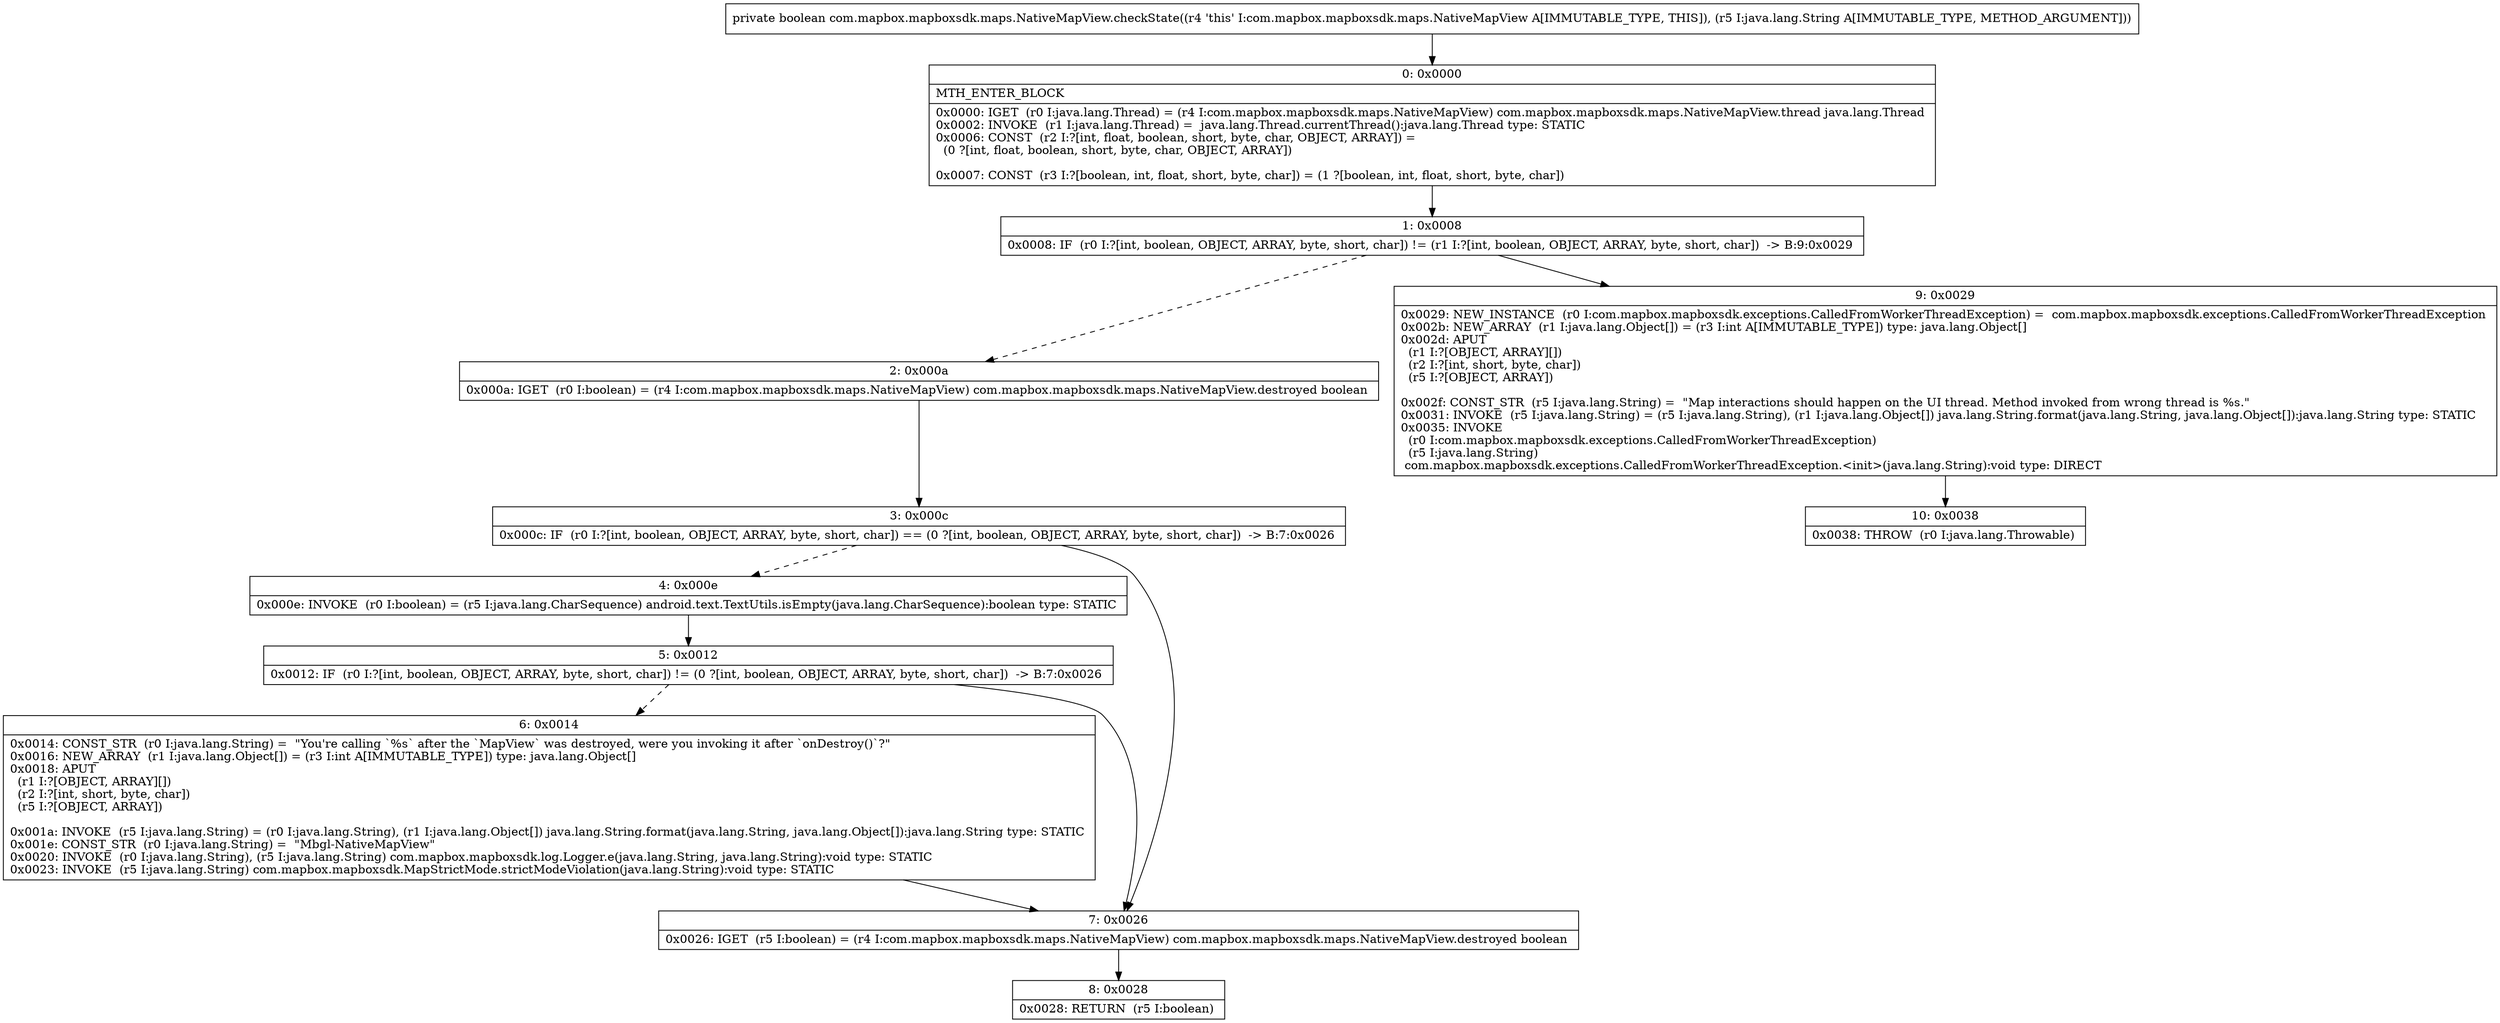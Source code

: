 digraph "CFG forcom.mapbox.mapboxsdk.maps.NativeMapView.checkState(Ljava\/lang\/String;)Z" {
Node_0 [shape=record,label="{0\:\ 0x0000|MTH_ENTER_BLOCK\l|0x0000: IGET  (r0 I:java.lang.Thread) = (r4 I:com.mapbox.mapboxsdk.maps.NativeMapView) com.mapbox.mapboxsdk.maps.NativeMapView.thread java.lang.Thread \l0x0002: INVOKE  (r1 I:java.lang.Thread) =  java.lang.Thread.currentThread():java.lang.Thread type: STATIC \l0x0006: CONST  (r2 I:?[int, float, boolean, short, byte, char, OBJECT, ARRAY]) = \l  (0 ?[int, float, boolean, short, byte, char, OBJECT, ARRAY])\l \l0x0007: CONST  (r3 I:?[boolean, int, float, short, byte, char]) = (1 ?[boolean, int, float, short, byte, char]) \l}"];
Node_1 [shape=record,label="{1\:\ 0x0008|0x0008: IF  (r0 I:?[int, boolean, OBJECT, ARRAY, byte, short, char]) != (r1 I:?[int, boolean, OBJECT, ARRAY, byte, short, char])  \-\> B:9:0x0029 \l}"];
Node_2 [shape=record,label="{2\:\ 0x000a|0x000a: IGET  (r0 I:boolean) = (r4 I:com.mapbox.mapboxsdk.maps.NativeMapView) com.mapbox.mapboxsdk.maps.NativeMapView.destroyed boolean \l}"];
Node_3 [shape=record,label="{3\:\ 0x000c|0x000c: IF  (r0 I:?[int, boolean, OBJECT, ARRAY, byte, short, char]) == (0 ?[int, boolean, OBJECT, ARRAY, byte, short, char])  \-\> B:7:0x0026 \l}"];
Node_4 [shape=record,label="{4\:\ 0x000e|0x000e: INVOKE  (r0 I:boolean) = (r5 I:java.lang.CharSequence) android.text.TextUtils.isEmpty(java.lang.CharSequence):boolean type: STATIC \l}"];
Node_5 [shape=record,label="{5\:\ 0x0012|0x0012: IF  (r0 I:?[int, boolean, OBJECT, ARRAY, byte, short, char]) != (0 ?[int, boolean, OBJECT, ARRAY, byte, short, char])  \-\> B:7:0x0026 \l}"];
Node_6 [shape=record,label="{6\:\ 0x0014|0x0014: CONST_STR  (r0 I:java.lang.String) =  \"You're calling `%s` after the `MapView` was destroyed, were you invoking it after `onDestroy()`?\" \l0x0016: NEW_ARRAY  (r1 I:java.lang.Object[]) = (r3 I:int A[IMMUTABLE_TYPE]) type: java.lang.Object[] \l0x0018: APUT  \l  (r1 I:?[OBJECT, ARRAY][])\l  (r2 I:?[int, short, byte, char])\l  (r5 I:?[OBJECT, ARRAY])\l \l0x001a: INVOKE  (r5 I:java.lang.String) = (r0 I:java.lang.String), (r1 I:java.lang.Object[]) java.lang.String.format(java.lang.String, java.lang.Object[]):java.lang.String type: STATIC \l0x001e: CONST_STR  (r0 I:java.lang.String) =  \"Mbgl\-NativeMapView\" \l0x0020: INVOKE  (r0 I:java.lang.String), (r5 I:java.lang.String) com.mapbox.mapboxsdk.log.Logger.e(java.lang.String, java.lang.String):void type: STATIC \l0x0023: INVOKE  (r5 I:java.lang.String) com.mapbox.mapboxsdk.MapStrictMode.strictModeViolation(java.lang.String):void type: STATIC \l}"];
Node_7 [shape=record,label="{7\:\ 0x0026|0x0026: IGET  (r5 I:boolean) = (r4 I:com.mapbox.mapboxsdk.maps.NativeMapView) com.mapbox.mapboxsdk.maps.NativeMapView.destroyed boolean \l}"];
Node_8 [shape=record,label="{8\:\ 0x0028|0x0028: RETURN  (r5 I:boolean) \l}"];
Node_9 [shape=record,label="{9\:\ 0x0029|0x0029: NEW_INSTANCE  (r0 I:com.mapbox.mapboxsdk.exceptions.CalledFromWorkerThreadException) =  com.mapbox.mapboxsdk.exceptions.CalledFromWorkerThreadException \l0x002b: NEW_ARRAY  (r1 I:java.lang.Object[]) = (r3 I:int A[IMMUTABLE_TYPE]) type: java.lang.Object[] \l0x002d: APUT  \l  (r1 I:?[OBJECT, ARRAY][])\l  (r2 I:?[int, short, byte, char])\l  (r5 I:?[OBJECT, ARRAY])\l \l0x002f: CONST_STR  (r5 I:java.lang.String) =  \"Map interactions should happen on the UI thread. Method invoked from wrong thread is %s.\" \l0x0031: INVOKE  (r5 I:java.lang.String) = (r5 I:java.lang.String), (r1 I:java.lang.Object[]) java.lang.String.format(java.lang.String, java.lang.Object[]):java.lang.String type: STATIC \l0x0035: INVOKE  \l  (r0 I:com.mapbox.mapboxsdk.exceptions.CalledFromWorkerThreadException)\l  (r5 I:java.lang.String)\l com.mapbox.mapboxsdk.exceptions.CalledFromWorkerThreadException.\<init\>(java.lang.String):void type: DIRECT \l}"];
Node_10 [shape=record,label="{10\:\ 0x0038|0x0038: THROW  (r0 I:java.lang.Throwable) \l}"];
MethodNode[shape=record,label="{private boolean com.mapbox.mapboxsdk.maps.NativeMapView.checkState((r4 'this' I:com.mapbox.mapboxsdk.maps.NativeMapView A[IMMUTABLE_TYPE, THIS]), (r5 I:java.lang.String A[IMMUTABLE_TYPE, METHOD_ARGUMENT])) }"];
MethodNode -> Node_0;
Node_0 -> Node_1;
Node_1 -> Node_2[style=dashed];
Node_1 -> Node_9;
Node_2 -> Node_3;
Node_3 -> Node_4[style=dashed];
Node_3 -> Node_7;
Node_4 -> Node_5;
Node_5 -> Node_6[style=dashed];
Node_5 -> Node_7;
Node_6 -> Node_7;
Node_7 -> Node_8;
Node_9 -> Node_10;
}

